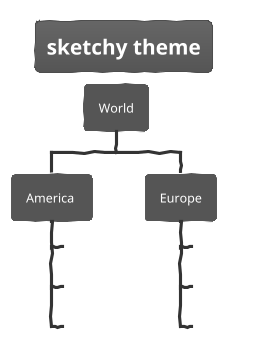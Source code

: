 ' Do not edit
' Theme Gallery
' autogenerated by script
'
@startwbs
!theme sketchy
title sketchy theme
* World
** America 
***_ Canada 
***_ Mexico
***_ USA
** Europe
***_  England
***_  Germany
***_  Spain
@endwbs
